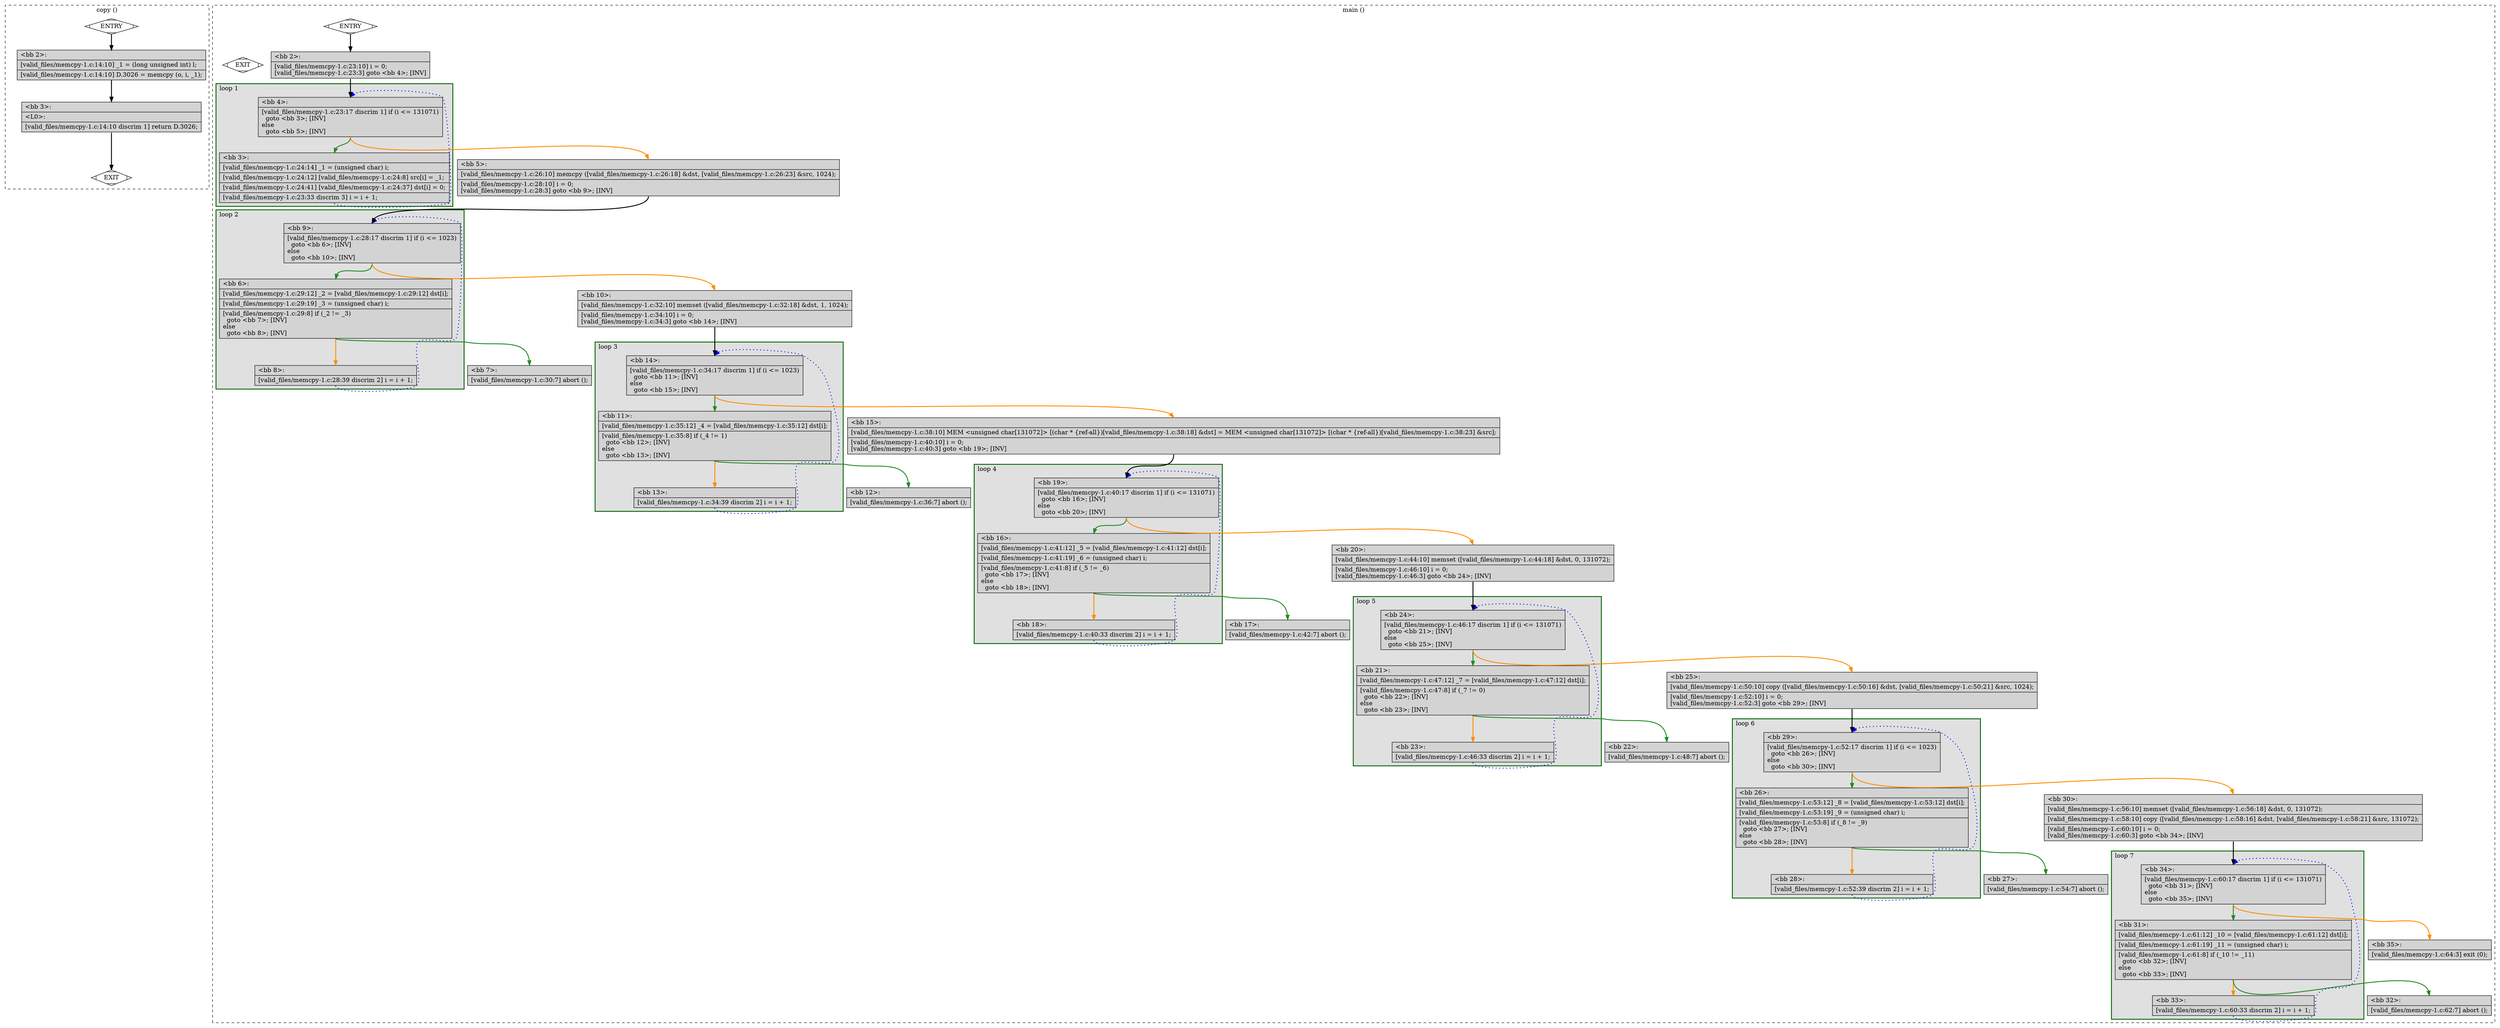 digraph "a-memcpy-1.c.015t.cfg" {
overlap=false;
subgraph "cluster_copy" {
	style="dashed";
	color="black";
	label="copy ()";
	fn_0_basic_block_0 [shape=Mdiamond,style=filled,fillcolor=white,label="ENTRY"];

	fn_0_basic_block_1 [shape=Mdiamond,style=filled,fillcolor=white,label="EXIT"];

	fn_0_basic_block_2 [shape=record,style=filled,fillcolor=lightgrey,label="{\<bb\ 2\>:\l\
|[valid_files/memcpy-1.c:14:10]\ _1\ =\ (long\ unsigned\ int)\ l;\l\
|[valid_files/memcpy-1.c:14:10]\ D.3026\ =\ memcpy\ (o,\ i,\ _1);\l\
}"];

	fn_0_basic_block_3 [shape=record,style=filled,fillcolor=lightgrey,label="{\<bb\ 3\>:\l\
|\<L0\>:\l\
|[valid_files/memcpy-1.c:14:10\ discrim\ 1]\ return\ D.3026;\l\
}"];

	fn_0_basic_block_0:s -> fn_0_basic_block_2:n [style="solid,bold",color=black,weight=100,constraint=true];
	fn_0_basic_block_2:s -> fn_0_basic_block_3:n [style="solid,bold",color=black,weight=100,constraint=true];
	fn_0_basic_block_3:s -> fn_0_basic_block_1:n [style="solid,bold",color=black,weight=10,constraint=true];
	fn_0_basic_block_0:s -> fn_0_basic_block_1:n [style="invis",constraint=true];
}
subgraph "cluster_main" {
	style="dashed";
	color="black";
	label="main ()";
	subgraph cluster_1_7 {
	style="filled";
	color="darkgreen";
	fillcolor="grey88";
	label="loop 7";
	labeljust=l;
	penwidth=2;
	fn_1_basic_block_34 [shape=record,style=filled,fillcolor=lightgrey,label="{\<bb\ 34\>:\l\
|[valid_files/memcpy-1.c:60:17\ discrim\ 1]\ if\ (i\ \<=\ 131071)\l\
\ \ goto\ \<bb\ 31\>;\ [INV]\l\
else\l\
\ \ goto\ \<bb\ 35\>;\ [INV]\l\
}"];

	fn_1_basic_block_31 [shape=record,style=filled,fillcolor=lightgrey,label="{\<bb\ 31\>:\l\
|[valid_files/memcpy-1.c:61:12]\ _10\ =\ [valid_files/memcpy-1.c:61:12]\ dst[i];\l\
|[valid_files/memcpy-1.c:61:19]\ _11\ =\ (unsigned\ char)\ i;\l\
|[valid_files/memcpy-1.c:61:8]\ if\ (_10\ !=\ _11)\l\
\ \ goto\ \<bb\ 32\>;\ [INV]\l\
else\l\
\ \ goto\ \<bb\ 33\>;\ [INV]\l\
}"];

	fn_1_basic_block_33 [shape=record,style=filled,fillcolor=lightgrey,label="{\<bb\ 33\>:\l\
|[valid_files/memcpy-1.c:60:33\ discrim\ 2]\ i\ =\ i\ +\ 1;\l\
}"];

	}
	subgraph cluster_1_6 {
	style="filled";
	color="darkgreen";
	fillcolor="grey88";
	label="loop 6";
	labeljust=l;
	penwidth=2;
	fn_1_basic_block_29 [shape=record,style=filled,fillcolor=lightgrey,label="{\<bb\ 29\>:\l\
|[valid_files/memcpy-1.c:52:17\ discrim\ 1]\ if\ (i\ \<=\ 1023)\l\
\ \ goto\ \<bb\ 26\>;\ [INV]\l\
else\l\
\ \ goto\ \<bb\ 30\>;\ [INV]\l\
}"];

	fn_1_basic_block_26 [shape=record,style=filled,fillcolor=lightgrey,label="{\<bb\ 26\>:\l\
|[valid_files/memcpy-1.c:53:12]\ _8\ =\ [valid_files/memcpy-1.c:53:12]\ dst[i];\l\
|[valid_files/memcpy-1.c:53:19]\ _9\ =\ (unsigned\ char)\ i;\l\
|[valid_files/memcpy-1.c:53:8]\ if\ (_8\ !=\ _9)\l\
\ \ goto\ \<bb\ 27\>;\ [INV]\l\
else\l\
\ \ goto\ \<bb\ 28\>;\ [INV]\l\
}"];

	fn_1_basic_block_28 [shape=record,style=filled,fillcolor=lightgrey,label="{\<bb\ 28\>:\l\
|[valid_files/memcpy-1.c:52:39\ discrim\ 2]\ i\ =\ i\ +\ 1;\l\
}"];

	}
	subgraph cluster_1_5 {
	style="filled";
	color="darkgreen";
	fillcolor="grey88";
	label="loop 5";
	labeljust=l;
	penwidth=2;
	fn_1_basic_block_24 [shape=record,style=filled,fillcolor=lightgrey,label="{\<bb\ 24\>:\l\
|[valid_files/memcpy-1.c:46:17\ discrim\ 1]\ if\ (i\ \<=\ 131071)\l\
\ \ goto\ \<bb\ 21\>;\ [INV]\l\
else\l\
\ \ goto\ \<bb\ 25\>;\ [INV]\l\
}"];

	fn_1_basic_block_21 [shape=record,style=filled,fillcolor=lightgrey,label="{\<bb\ 21\>:\l\
|[valid_files/memcpy-1.c:47:12]\ _7\ =\ [valid_files/memcpy-1.c:47:12]\ dst[i];\l\
|[valid_files/memcpy-1.c:47:8]\ if\ (_7\ !=\ 0)\l\
\ \ goto\ \<bb\ 22\>;\ [INV]\l\
else\l\
\ \ goto\ \<bb\ 23\>;\ [INV]\l\
}"];

	fn_1_basic_block_23 [shape=record,style=filled,fillcolor=lightgrey,label="{\<bb\ 23\>:\l\
|[valid_files/memcpy-1.c:46:33\ discrim\ 2]\ i\ =\ i\ +\ 1;\l\
}"];

	}
	subgraph cluster_1_4 {
	style="filled";
	color="darkgreen";
	fillcolor="grey88";
	label="loop 4";
	labeljust=l;
	penwidth=2;
	fn_1_basic_block_19 [shape=record,style=filled,fillcolor=lightgrey,label="{\<bb\ 19\>:\l\
|[valid_files/memcpy-1.c:40:17\ discrim\ 1]\ if\ (i\ \<=\ 131071)\l\
\ \ goto\ \<bb\ 16\>;\ [INV]\l\
else\l\
\ \ goto\ \<bb\ 20\>;\ [INV]\l\
}"];

	fn_1_basic_block_16 [shape=record,style=filled,fillcolor=lightgrey,label="{\<bb\ 16\>:\l\
|[valid_files/memcpy-1.c:41:12]\ _5\ =\ [valid_files/memcpy-1.c:41:12]\ dst[i];\l\
|[valid_files/memcpy-1.c:41:19]\ _6\ =\ (unsigned\ char)\ i;\l\
|[valid_files/memcpy-1.c:41:8]\ if\ (_5\ !=\ _6)\l\
\ \ goto\ \<bb\ 17\>;\ [INV]\l\
else\l\
\ \ goto\ \<bb\ 18\>;\ [INV]\l\
}"];

	fn_1_basic_block_18 [shape=record,style=filled,fillcolor=lightgrey,label="{\<bb\ 18\>:\l\
|[valid_files/memcpy-1.c:40:33\ discrim\ 2]\ i\ =\ i\ +\ 1;\l\
}"];

	}
	subgraph cluster_1_3 {
	style="filled";
	color="darkgreen";
	fillcolor="grey88";
	label="loop 3";
	labeljust=l;
	penwidth=2;
	fn_1_basic_block_14 [shape=record,style=filled,fillcolor=lightgrey,label="{\<bb\ 14\>:\l\
|[valid_files/memcpy-1.c:34:17\ discrim\ 1]\ if\ (i\ \<=\ 1023)\l\
\ \ goto\ \<bb\ 11\>;\ [INV]\l\
else\l\
\ \ goto\ \<bb\ 15\>;\ [INV]\l\
}"];

	fn_1_basic_block_11 [shape=record,style=filled,fillcolor=lightgrey,label="{\<bb\ 11\>:\l\
|[valid_files/memcpy-1.c:35:12]\ _4\ =\ [valid_files/memcpy-1.c:35:12]\ dst[i];\l\
|[valid_files/memcpy-1.c:35:8]\ if\ (_4\ !=\ 1)\l\
\ \ goto\ \<bb\ 12\>;\ [INV]\l\
else\l\
\ \ goto\ \<bb\ 13\>;\ [INV]\l\
}"];

	fn_1_basic_block_13 [shape=record,style=filled,fillcolor=lightgrey,label="{\<bb\ 13\>:\l\
|[valid_files/memcpy-1.c:34:39\ discrim\ 2]\ i\ =\ i\ +\ 1;\l\
}"];

	}
	subgraph cluster_1_2 {
	style="filled";
	color="darkgreen";
	fillcolor="grey88";
	label="loop 2";
	labeljust=l;
	penwidth=2;
	fn_1_basic_block_9 [shape=record,style=filled,fillcolor=lightgrey,label="{\<bb\ 9\>:\l\
|[valid_files/memcpy-1.c:28:17\ discrim\ 1]\ if\ (i\ \<=\ 1023)\l\
\ \ goto\ \<bb\ 6\>;\ [INV]\l\
else\l\
\ \ goto\ \<bb\ 10\>;\ [INV]\l\
}"];

	fn_1_basic_block_6 [shape=record,style=filled,fillcolor=lightgrey,label="{\<bb\ 6\>:\l\
|[valid_files/memcpy-1.c:29:12]\ _2\ =\ [valid_files/memcpy-1.c:29:12]\ dst[i];\l\
|[valid_files/memcpy-1.c:29:19]\ _3\ =\ (unsigned\ char)\ i;\l\
|[valid_files/memcpy-1.c:29:8]\ if\ (_2\ !=\ _3)\l\
\ \ goto\ \<bb\ 7\>;\ [INV]\l\
else\l\
\ \ goto\ \<bb\ 8\>;\ [INV]\l\
}"];

	fn_1_basic_block_8 [shape=record,style=filled,fillcolor=lightgrey,label="{\<bb\ 8\>:\l\
|[valid_files/memcpy-1.c:28:39\ discrim\ 2]\ i\ =\ i\ +\ 1;\l\
}"];

	}
	subgraph cluster_1_1 {
	style="filled";
	color="darkgreen";
	fillcolor="grey88";
	label="loop 1";
	labeljust=l;
	penwidth=2;
	fn_1_basic_block_4 [shape=record,style=filled,fillcolor=lightgrey,label="{\<bb\ 4\>:\l\
|[valid_files/memcpy-1.c:23:17\ discrim\ 1]\ if\ (i\ \<=\ 131071)\l\
\ \ goto\ \<bb\ 3\>;\ [INV]\l\
else\l\
\ \ goto\ \<bb\ 5\>;\ [INV]\l\
}"];

	fn_1_basic_block_3 [shape=record,style=filled,fillcolor=lightgrey,label="{\<bb\ 3\>:\l\
|[valid_files/memcpy-1.c:24:14]\ _1\ =\ (unsigned\ char)\ i;\l\
|[valid_files/memcpy-1.c:24:12]\ [valid_files/memcpy-1.c:24:8]\ src[i]\ =\ _1;\l\
|[valid_files/memcpy-1.c:24:41]\ [valid_files/memcpy-1.c:24:37]\ dst[i]\ =\ 0;\l\
|[valid_files/memcpy-1.c:23:33\ discrim\ 3]\ i\ =\ i\ +\ 1;\l\
}"];

	}
	fn_1_basic_block_0 [shape=Mdiamond,style=filled,fillcolor=white,label="ENTRY"];

	fn_1_basic_block_1 [shape=Mdiamond,style=filled,fillcolor=white,label="EXIT"];

	fn_1_basic_block_2 [shape=record,style=filled,fillcolor=lightgrey,label="{\<bb\ 2\>:\l\
|[valid_files/memcpy-1.c:23:10]\ i\ =\ 0;\l\
[valid_files/memcpy-1.c:23:3]\ goto\ \<bb\ 4\>;\ [INV]\l\
}"];

	fn_1_basic_block_5 [shape=record,style=filled,fillcolor=lightgrey,label="{\<bb\ 5\>:\l\
|[valid_files/memcpy-1.c:26:10]\ memcpy\ ([valid_files/memcpy-1.c:26:18]\ &dst,\ [valid_files/memcpy-1.c:26:23]\ &src,\ 1024);\l\
|[valid_files/memcpy-1.c:28:10]\ i\ =\ 0;\l\
[valid_files/memcpy-1.c:28:3]\ goto\ \<bb\ 9\>;\ [INV]\l\
}"];

	fn_1_basic_block_7 [shape=record,style=filled,fillcolor=lightgrey,label="{\<bb\ 7\>:\l\
|[valid_files/memcpy-1.c:30:7]\ abort\ ();\l\
}"];

	fn_1_basic_block_10 [shape=record,style=filled,fillcolor=lightgrey,label="{\<bb\ 10\>:\l\
|[valid_files/memcpy-1.c:32:10]\ memset\ ([valid_files/memcpy-1.c:32:18]\ &dst,\ 1,\ 1024);\l\
|[valid_files/memcpy-1.c:34:10]\ i\ =\ 0;\l\
[valid_files/memcpy-1.c:34:3]\ goto\ \<bb\ 14\>;\ [INV]\l\
}"];

	fn_1_basic_block_12 [shape=record,style=filled,fillcolor=lightgrey,label="{\<bb\ 12\>:\l\
|[valid_files/memcpy-1.c:36:7]\ abort\ ();\l\
}"];

	fn_1_basic_block_15 [shape=record,style=filled,fillcolor=lightgrey,label="{\<bb\ 15\>:\l\
|[valid_files/memcpy-1.c:38:10]\ MEM\ \<unsigned\ char[131072]\>\ [(char\ *\ \{ref-all\})[valid_files/memcpy-1.c:38:18]\ &dst]\ =\ MEM\ \<unsigned\ char[131072]\>\ [(char\ *\ \{ref-all\})[valid_files/memcpy-1.c:38:23]\ &src];\l\
|[valid_files/memcpy-1.c:40:10]\ i\ =\ 0;\l\
[valid_files/memcpy-1.c:40:3]\ goto\ \<bb\ 19\>;\ [INV]\l\
}"];

	fn_1_basic_block_17 [shape=record,style=filled,fillcolor=lightgrey,label="{\<bb\ 17\>:\l\
|[valid_files/memcpy-1.c:42:7]\ abort\ ();\l\
}"];

	fn_1_basic_block_20 [shape=record,style=filled,fillcolor=lightgrey,label="{\<bb\ 20\>:\l\
|[valid_files/memcpy-1.c:44:10]\ memset\ ([valid_files/memcpy-1.c:44:18]\ &dst,\ 0,\ 131072);\l\
|[valid_files/memcpy-1.c:46:10]\ i\ =\ 0;\l\
[valid_files/memcpy-1.c:46:3]\ goto\ \<bb\ 24\>;\ [INV]\l\
}"];

	fn_1_basic_block_22 [shape=record,style=filled,fillcolor=lightgrey,label="{\<bb\ 22\>:\l\
|[valid_files/memcpy-1.c:48:7]\ abort\ ();\l\
}"];

	fn_1_basic_block_25 [shape=record,style=filled,fillcolor=lightgrey,label="{\<bb\ 25\>:\l\
|[valid_files/memcpy-1.c:50:10]\ copy\ ([valid_files/memcpy-1.c:50:16]\ &dst,\ [valid_files/memcpy-1.c:50:21]\ &src,\ 1024);\l\
|[valid_files/memcpy-1.c:52:10]\ i\ =\ 0;\l\
[valid_files/memcpy-1.c:52:3]\ goto\ \<bb\ 29\>;\ [INV]\l\
}"];

	fn_1_basic_block_27 [shape=record,style=filled,fillcolor=lightgrey,label="{\<bb\ 27\>:\l\
|[valid_files/memcpy-1.c:54:7]\ abort\ ();\l\
}"];

	fn_1_basic_block_30 [shape=record,style=filled,fillcolor=lightgrey,label="{\<bb\ 30\>:\l\
|[valid_files/memcpy-1.c:56:10]\ memset\ ([valid_files/memcpy-1.c:56:18]\ &dst,\ 0,\ 131072);\l\
|[valid_files/memcpy-1.c:58:10]\ copy\ ([valid_files/memcpy-1.c:58:16]\ &dst,\ [valid_files/memcpy-1.c:58:21]\ &src,\ 131072);\l\
|[valid_files/memcpy-1.c:60:10]\ i\ =\ 0;\l\
[valid_files/memcpy-1.c:60:3]\ goto\ \<bb\ 34\>;\ [INV]\l\
}"];

	fn_1_basic_block_32 [shape=record,style=filled,fillcolor=lightgrey,label="{\<bb\ 32\>:\l\
|[valid_files/memcpy-1.c:62:7]\ abort\ ();\l\
}"];

	fn_1_basic_block_35 [shape=record,style=filled,fillcolor=lightgrey,label="{\<bb\ 35\>:\l\
|[valid_files/memcpy-1.c:64:3]\ exit\ (0);\l\
}"];

	fn_1_basic_block_0:s -> fn_1_basic_block_2:n [style="solid,bold",color=black,weight=100,constraint=true];
	fn_1_basic_block_2:s -> fn_1_basic_block_4:n [style="solid,bold",color=black,weight=100,constraint=true];
	fn_1_basic_block_3:s -> fn_1_basic_block_4:n [style="dotted,bold",color=blue,weight=10,constraint=false];
	fn_1_basic_block_4:s -> fn_1_basic_block_3:n [style="solid,bold",color=forestgreen,weight=10,constraint=true];
	fn_1_basic_block_4:s -> fn_1_basic_block_5:n [style="solid,bold",color=darkorange,weight=10,constraint=true];
	fn_1_basic_block_5:s -> fn_1_basic_block_9:n [style="solid,bold",color=black,weight=100,constraint=true];
	fn_1_basic_block_6:s -> fn_1_basic_block_7:n [style="solid,bold",color=forestgreen,weight=10,constraint=true];
	fn_1_basic_block_6:s -> fn_1_basic_block_8:n [style="solid,bold",color=darkorange,weight=10,constraint=true];
	fn_1_basic_block_8:s -> fn_1_basic_block_9:n [style="dotted,bold",color=blue,weight=10,constraint=false];
	fn_1_basic_block_9:s -> fn_1_basic_block_6:n [style="solid,bold",color=forestgreen,weight=10,constraint=true];
	fn_1_basic_block_9:s -> fn_1_basic_block_10:n [style="solid,bold",color=darkorange,weight=10,constraint=true];
	fn_1_basic_block_10:s -> fn_1_basic_block_14:n [style="solid,bold",color=black,weight=100,constraint=true];
	fn_1_basic_block_11:s -> fn_1_basic_block_12:n [style="solid,bold",color=forestgreen,weight=10,constraint=true];
	fn_1_basic_block_11:s -> fn_1_basic_block_13:n [style="solid,bold",color=darkorange,weight=10,constraint=true];
	fn_1_basic_block_13:s -> fn_1_basic_block_14:n [style="dotted,bold",color=blue,weight=10,constraint=false];
	fn_1_basic_block_14:s -> fn_1_basic_block_11:n [style="solid,bold",color=forestgreen,weight=10,constraint=true];
	fn_1_basic_block_14:s -> fn_1_basic_block_15:n [style="solid,bold",color=darkorange,weight=10,constraint=true];
	fn_1_basic_block_15:s -> fn_1_basic_block_19:n [style="solid,bold",color=black,weight=100,constraint=true];
	fn_1_basic_block_16:s -> fn_1_basic_block_17:n [style="solid,bold",color=forestgreen,weight=10,constraint=true];
	fn_1_basic_block_16:s -> fn_1_basic_block_18:n [style="solid,bold",color=darkorange,weight=10,constraint=true];
	fn_1_basic_block_18:s -> fn_1_basic_block_19:n [style="dotted,bold",color=blue,weight=10,constraint=false];
	fn_1_basic_block_19:s -> fn_1_basic_block_16:n [style="solid,bold",color=forestgreen,weight=10,constraint=true];
	fn_1_basic_block_19:s -> fn_1_basic_block_20:n [style="solid,bold",color=darkorange,weight=10,constraint=true];
	fn_1_basic_block_20:s -> fn_1_basic_block_24:n [style="solid,bold",color=black,weight=100,constraint=true];
	fn_1_basic_block_21:s -> fn_1_basic_block_22:n [style="solid,bold",color=forestgreen,weight=10,constraint=true];
	fn_1_basic_block_21:s -> fn_1_basic_block_23:n [style="solid,bold",color=darkorange,weight=10,constraint=true];
	fn_1_basic_block_23:s -> fn_1_basic_block_24:n [style="dotted,bold",color=blue,weight=10,constraint=false];
	fn_1_basic_block_24:s -> fn_1_basic_block_21:n [style="solid,bold",color=forestgreen,weight=10,constraint=true];
	fn_1_basic_block_24:s -> fn_1_basic_block_25:n [style="solid,bold",color=darkorange,weight=10,constraint=true];
	fn_1_basic_block_25:s -> fn_1_basic_block_29:n [style="solid,bold",color=black,weight=100,constraint=true];
	fn_1_basic_block_26:s -> fn_1_basic_block_27:n [style="solid,bold",color=forestgreen,weight=10,constraint=true];
	fn_1_basic_block_26:s -> fn_1_basic_block_28:n [style="solid,bold",color=darkorange,weight=10,constraint=true];
	fn_1_basic_block_28:s -> fn_1_basic_block_29:n [style="dotted,bold",color=blue,weight=10,constraint=false];
	fn_1_basic_block_29:s -> fn_1_basic_block_26:n [style="solid,bold",color=forestgreen,weight=10,constraint=true];
	fn_1_basic_block_29:s -> fn_1_basic_block_30:n [style="solid,bold",color=darkorange,weight=10,constraint=true];
	fn_1_basic_block_30:s -> fn_1_basic_block_34:n [style="solid,bold",color=black,weight=100,constraint=true];
	fn_1_basic_block_31:s -> fn_1_basic_block_32:n [style="solid,bold",color=forestgreen,weight=10,constraint=true];
	fn_1_basic_block_31:s -> fn_1_basic_block_33:n [style="solid,bold",color=darkorange,weight=10,constraint=true];
	fn_1_basic_block_33:s -> fn_1_basic_block_34:n [style="dotted,bold",color=blue,weight=10,constraint=false];
	fn_1_basic_block_34:s -> fn_1_basic_block_31:n [style="solid,bold",color=forestgreen,weight=10,constraint=true];
	fn_1_basic_block_34:s -> fn_1_basic_block_35:n [style="solid,bold",color=darkorange,weight=10,constraint=true];
	fn_1_basic_block_0:s -> fn_1_basic_block_1:n [style="invis",constraint=true];
}
}
